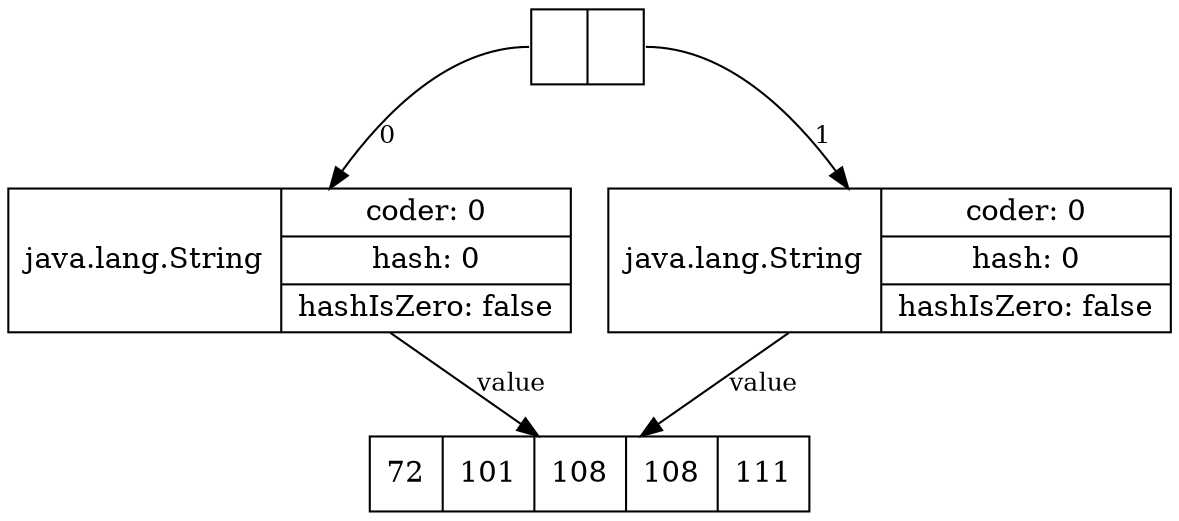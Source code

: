 digraph Java {
n770189387[label="<f0>|<f1>",shape=record];
n770189387:f0 -> n1453128758[label="0",fontsize=12];
n1453128758[label="java.lang.String|{coder: 0|hash: 0|hashIsZero: false}",shape=record];
n1453128758 -> n1131645570[label="value",fontsize=12];
n1131645570[shape=record, label="72|101|108|108|111"];
n770189387:f1 -> n963522361[label="1",fontsize=12];
n963522361[label="java.lang.String|{coder: 0|hash: 0|hashIsZero: false}",shape=record];
n963522361 -> n1131645570[label="value",fontsize=12];
}
